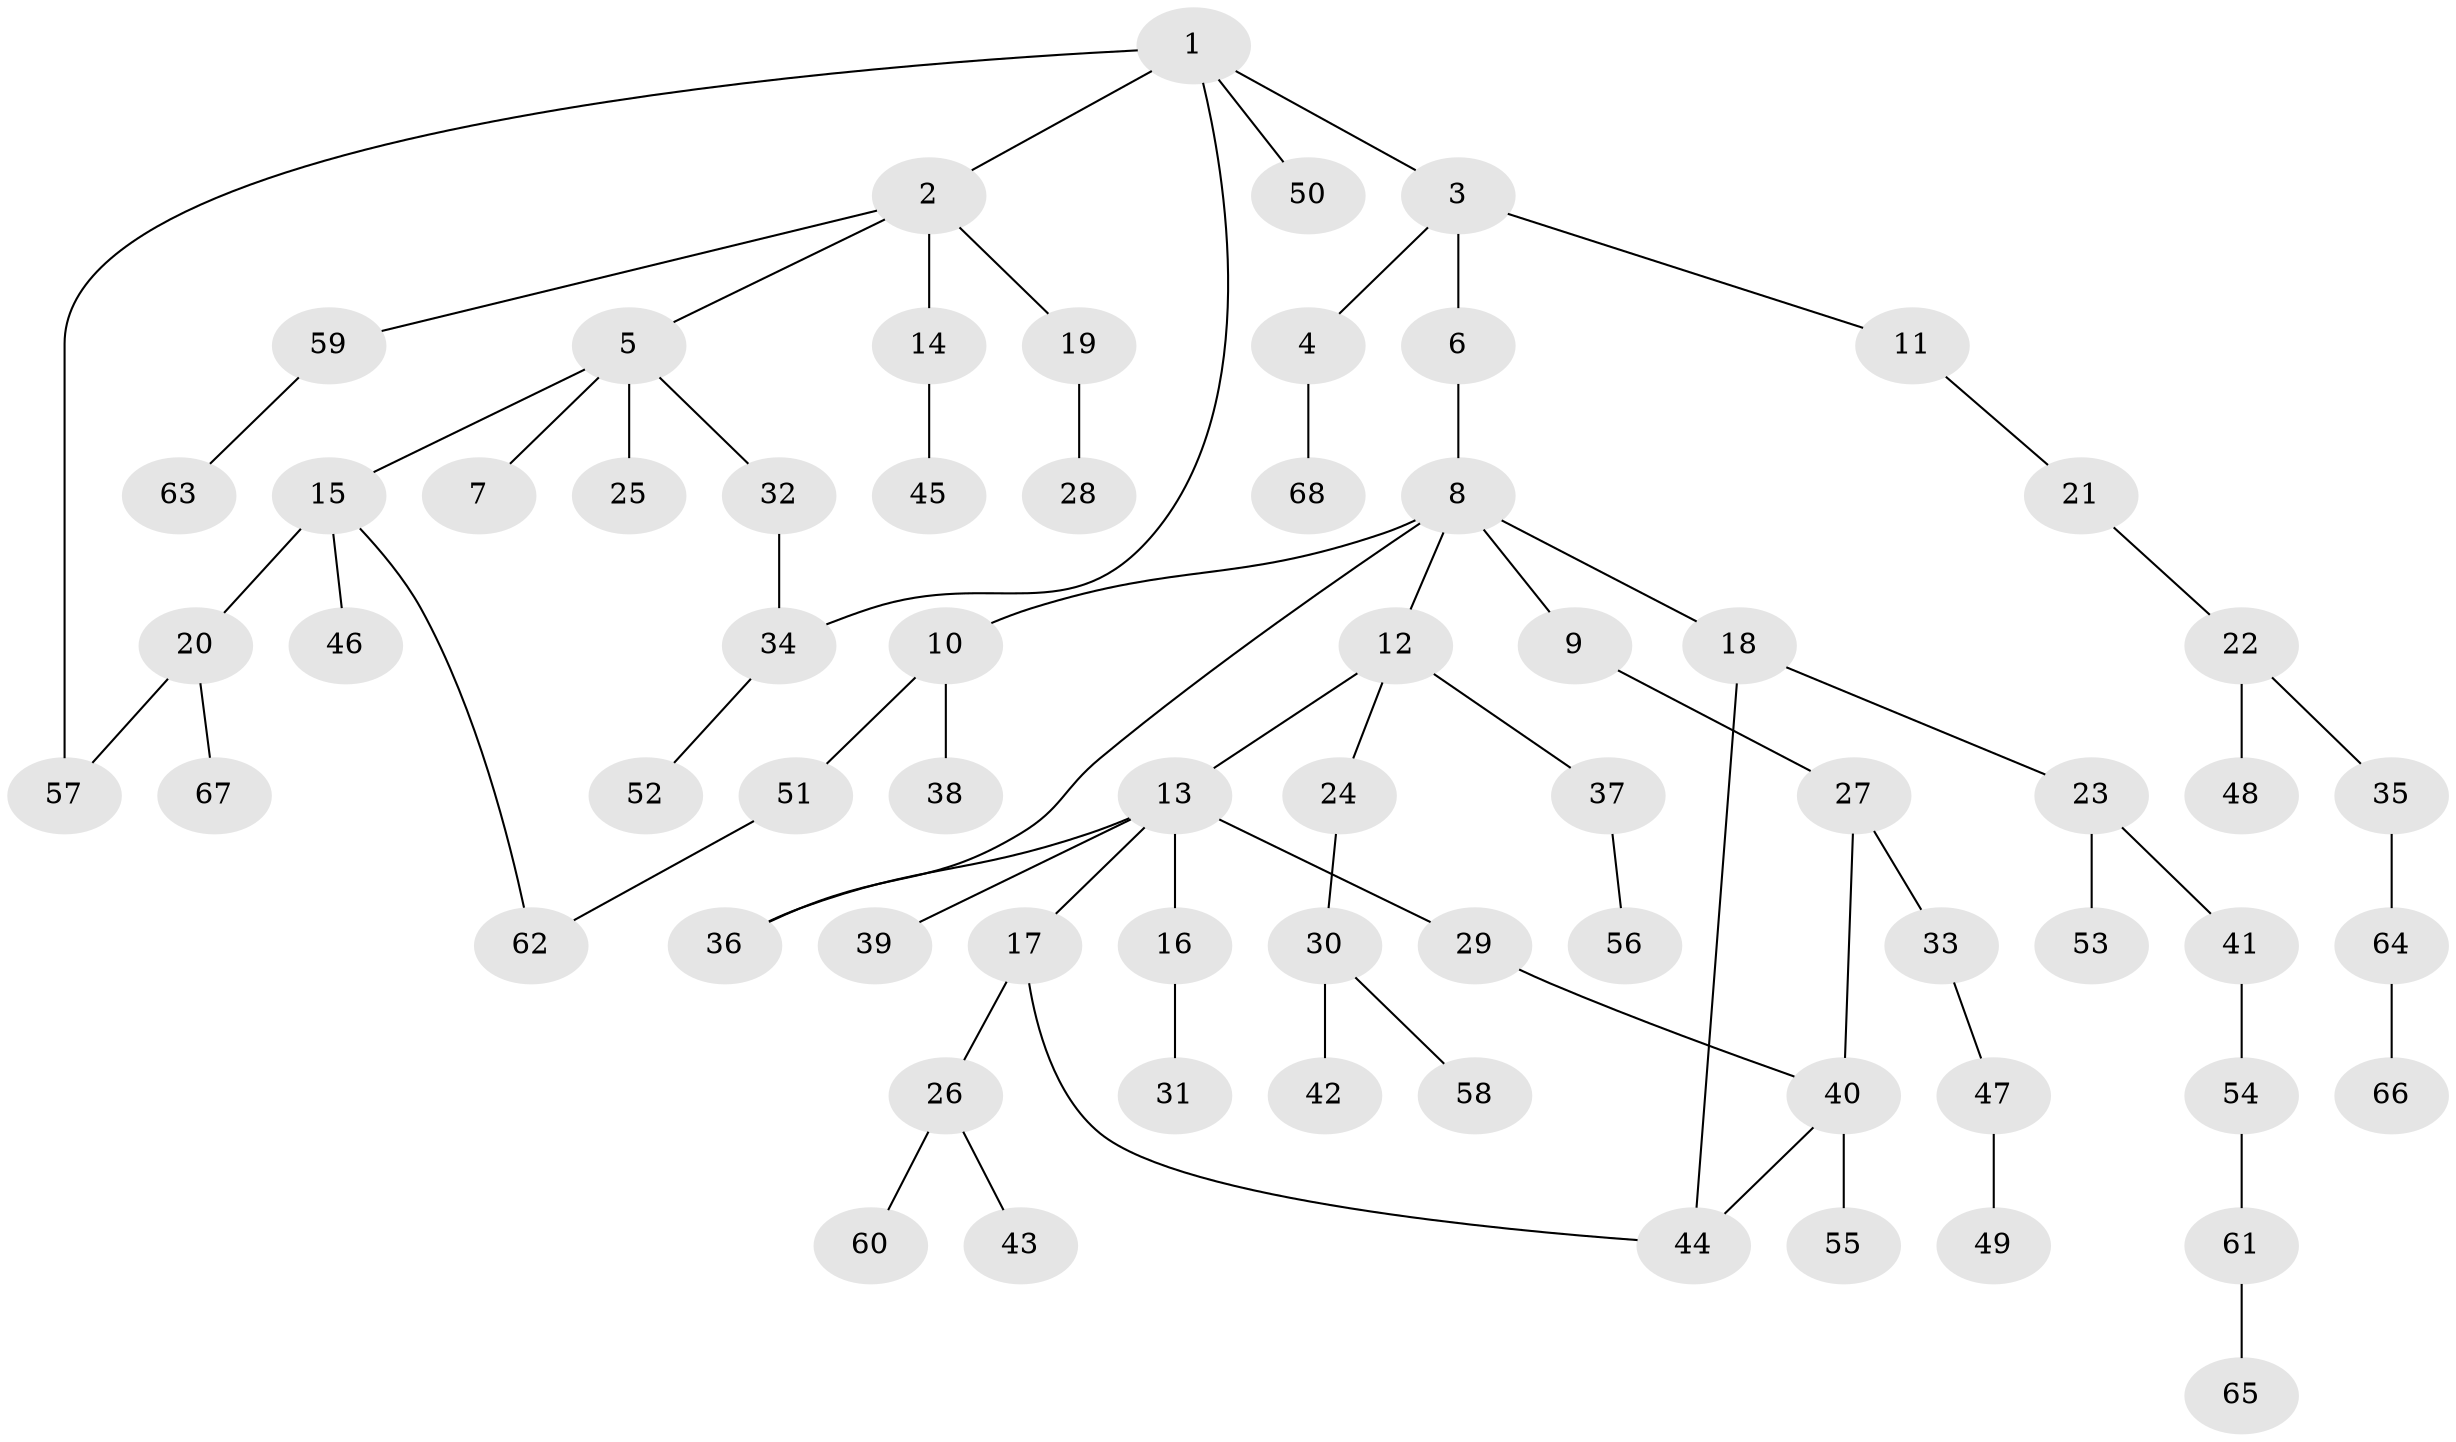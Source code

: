 // Generated by graph-tools (version 1.1) at 2025/41/03/09/25 04:41:08]
// undirected, 68 vertices, 74 edges
graph export_dot {
graph [start="1"]
  node [color=gray90,style=filled];
  1;
  2;
  3;
  4;
  5;
  6;
  7;
  8;
  9;
  10;
  11;
  12;
  13;
  14;
  15;
  16;
  17;
  18;
  19;
  20;
  21;
  22;
  23;
  24;
  25;
  26;
  27;
  28;
  29;
  30;
  31;
  32;
  33;
  34;
  35;
  36;
  37;
  38;
  39;
  40;
  41;
  42;
  43;
  44;
  45;
  46;
  47;
  48;
  49;
  50;
  51;
  52;
  53;
  54;
  55;
  56;
  57;
  58;
  59;
  60;
  61;
  62;
  63;
  64;
  65;
  66;
  67;
  68;
  1 -- 2;
  1 -- 3;
  1 -- 34;
  1 -- 50;
  1 -- 57;
  2 -- 5;
  2 -- 14;
  2 -- 19;
  2 -- 59;
  3 -- 4;
  3 -- 6;
  3 -- 11;
  4 -- 68;
  5 -- 7;
  5 -- 15;
  5 -- 25;
  5 -- 32;
  6 -- 8;
  8 -- 9;
  8 -- 10;
  8 -- 12;
  8 -- 18;
  8 -- 36;
  9 -- 27;
  10 -- 38;
  10 -- 51;
  11 -- 21;
  12 -- 13;
  12 -- 24;
  12 -- 37;
  13 -- 16;
  13 -- 17;
  13 -- 29;
  13 -- 39;
  13 -- 36;
  14 -- 45;
  15 -- 20;
  15 -- 46;
  15 -- 62;
  16 -- 31;
  17 -- 26;
  17 -- 44;
  18 -- 23;
  18 -- 44;
  19 -- 28;
  20 -- 57;
  20 -- 67;
  21 -- 22;
  22 -- 35;
  22 -- 48;
  23 -- 41;
  23 -- 53;
  24 -- 30;
  26 -- 43;
  26 -- 60;
  27 -- 33;
  27 -- 40;
  29 -- 40;
  30 -- 42;
  30 -- 58;
  32 -- 34;
  33 -- 47;
  34 -- 52;
  35 -- 64;
  37 -- 56;
  40 -- 44;
  40 -- 55;
  41 -- 54;
  47 -- 49;
  51 -- 62;
  54 -- 61;
  59 -- 63;
  61 -- 65;
  64 -- 66;
}
